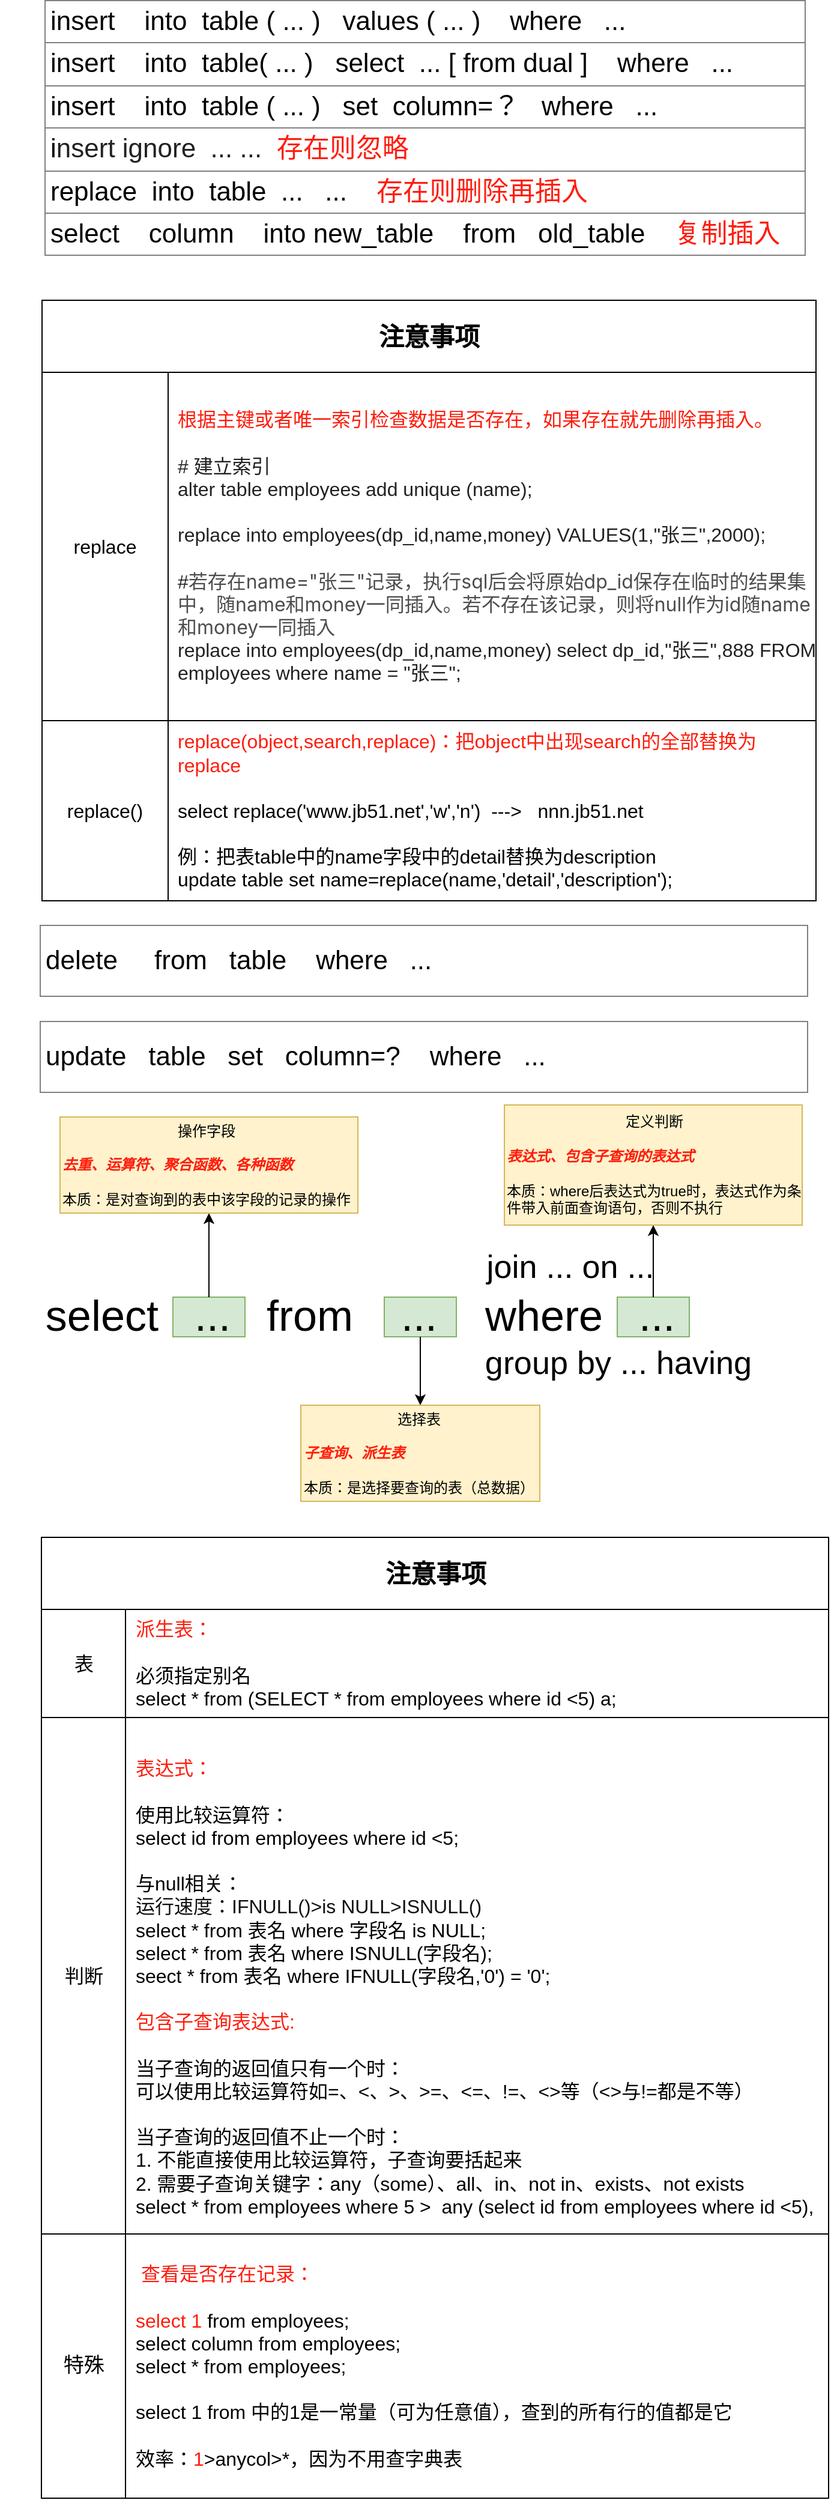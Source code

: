 <mxfile version="13.3.9" type="device"><diagram id="LqETwdudhamUh1wzmrYi" name="Page-1"><mxGraphModel dx="768" dy="2009" grid="1" gridSize="10" guides="1" tooltips="1" connect="1" arrows="1" fold="1" page="1" pageScale="1" pageWidth="827" pageHeight="1169" math="0" shadow="0"><root><mxCell id="0"/><mxCell id="1" parent="0"/><mxCell id="GZuF-bOFFw0pZbclXcoZ-13" value="" style="rounded=1;whiteSpace=wrap;html=1;arcSize=0;fillColor=#d5e8d4;strokeColor=#82b366;" parent="1" vertex="1"><mxGeometry x="194" y="200" width="60" height="33" as="geometry"/></mxCell><mxCell id="GZuF-bOFFw0pZbclXcoZ-19" value="" style="edgeStyle=orthogonalEdgeStyle;rounded=0;orthogonalLoop=1;jettySize=auto;html=1;" parent="1" source="GZuF-bOFFw0pZbclXcoZ-13" target="GZuF-bOFFw0pZbclXcoZ-18" edge="1"><mxGeometry relative="1" as="geometry"/></mxCell><mxCell id="GZuF-bOFFw0pZbclXcoZ-18" value="&lt;div style=&quot;text-align: center&quot;&gt;&lt;span&gt;操作字段&lt;/span&gt;&lt;/div&gt;&lt;b&gt;&lt;i&gt;&lt;font color=&quot;#ff1d0d&quot;&gt;&lt;br&gt;去重、运算符、聚合函数、各种函数&lt;br&gt;&lt;br&gt;&lt;/font&gt;&lt;/i&gt;&lt;/b&gt;&lt;div&gt;本质：是对查询到的表中该字段的记录的操作&lt;/div&gt;" style="rounded=1;whiteSpace=wrap;html=1;arcSize=0;fillColor=#fff2cc;strokeColor=#d6b656;align=left;" parent="1" vertex="1"><mxGeometry x="100" y="50" width="248" height="80" as="geometry"/></mxCell><mxCell id="GZuF-bOFFw0pZbclXcoZ-21" value="" style="rounded=1;whiteSpace=wrap;html=1;arcSize=0;fillColor=#d5e8d4;strokeColor=#82b366;" parent="1" vertex="1"><mxGeometry x="370" y="200" width="60" height="33" as="geometry"/></mxCell><mxCell id="GZuF-bOFFw0pZbclXcoZ-22" value="" style="edgeStyle=orthogonalEdgeStyle;rounded=0;orthogonalLoop=1;jettySize=auto;html=1;" parent="1" source="GZuF-bOFFw0pZbclXcoZ-21" target="GZuF-bOFFw0pZbclXcoZ-23" edge="1"><mxGeometry relative="1" as="geometry"><Array as="points"><mxPoint x="440" y="290"/><mxPoint x="440" y="290"/></Array></mxGeometry></mxCell><mxCell id="GZuF-bOFFw0pZbclXcoZ-23" value="&lt;div style=&quot;text-align: center&quot;&gt;&lt;span&gt;选择表&lt;/span&gt;&lt;/div&gt;&lt;br&gt;&lt;font style=&quot;font-size: 12px&quot; color=&quot;#ff1d0d&quot;&gt;&lt;b&gt;&lt;i&gt;子查询、派生表&lt;/i&gt;&lt;/b&gt;&lt;/font&gt;&lt;br&gt;&lt;br&gt;&lt;div&gt;本质：是选择要查询的表（总数据）&lt;/div&gt;" style="rounded=1;whiteSpace=wrap;html=1;arcSize=0;fillColor=#fff2cc;strokeColor=#d6b656;align=left;" parent="1" vertex="1"><mxGeometry x="300.5" y="290" width="199" height="80" as="geometry"/></mxCell><mxCell id="GZuF-bOFFw0pZbclXcoZ-24" value="" style="rounded=1;whiteSpace=wrap;html=1;arcSize=0;fillColor=#d5e8d4;strokeColor=#82b366;" parent="1" vertex="1"><mxGeometry x="564" y="200" width="60" height="33" as="geometry"/></mxCell><mxCell id="GZuF-bOFFw0pZbclXcoZ-25" value="" style="edgeStyle=orthogonalEdgeStyle;rounded=0;orthogonalLoop=1;jettySize=auto;html=1;" parent="1" source="GZuF-bOFFw0pZbclXcoZ-24" target="GZuF-bOFFw0pZbclXcoZ-26" edge="1"><mxGeometry relative="1" as="geometry"/></mxCell><mxCell id="GZuF-bOFFw0pZbclXcoZ-26" value="&lt;div style=&quot;text-align: center&quot;&gt;&lt;span&gt;定义判断&lt;/span&gt;&lt;/div&gt;&lt;div style=&quot;text-align: center&quot;&gt;&lt;br&gt;&lt;/div&gt;&lt;i&gt;&lt;b&gt;&lt;font color=&quot;#ff1d0d&quot;&gt;表达式、包含子查询的表达式&lt;/font&gt;&lt;/b&gt;&lt;/i&gt;&lt;br&gt;&lt;br&gt;&lt;div&gt;本质：where后表达式为true时，表达式作为条件带入前面查询语句，否则不执行&lt;/div&gt;" style="rounded=1;whiteSpace=wrap;html=1;arcSize=0;fillColor=#fff2cc;strokeColor=#d6b656;align=left;" parent="1" vertex="1"><mxGeometry x="470" y="40" width="248" height="100" as="geometry"/></mxCell><mxCell id="GZuF-bOFFw0pZbclXcoZ-1" value="&lt;font style=&quot;font-size: 36px&quot;&gt;select&amp;nbsp; &amp;nbsp;...&amp;nbsp; &amp;nbsp;from&amp;nbsp; &amp;nbsp; ...&amp;nbsp; &amp;nbsp; where&amp;nbsp; &amp;nbsp;...&lt;/font&gt;" style="text;html=1;strokeColor=none;fillColor=none;align=center;verticalAlign=middle;whiteSpace=wrap;rounded=0;" parent="1" vertex="1"><mxGeometry x="50" y="180" width="600" height="70" as="geometry"/></mxCell><mxCell id="GZuF-bOFFw0pZbclXcoZ-167" value="&lt;table border=&quot;1&quot; width=&quot;100%&quot; cellpadding=&quot;4&quot; style=&quot;width: 100% ; height: 100% ; border-collapse: collapse ; font-size: 22px&quot;&gt;&lt;tbody&gt;&lt;tr&gt;&lt;th&gt;&lt;font style=&quot;font-size: 22px&quot;&gt;&lt;span style=&quot;font-weight: 400&quot;&gt;insert&amp;nbsp; &amp;nbsp; into&amp;nbsp; table ( ... )&amp;nbsp; &amp;nbsp;values ( ... )&amp;nbsp; &amp;nbsp; where&amp;nbsp; &amp;nbsp;...&lt;/span&gt;&lt;br&gt;&lt;/font&gt;&lt;/th&gt;&lt;/tr&gt;&lt;tr&gt;&lt;td&gt;&lt;font style=&quot;font-size: 22px&quot;&gt;insert&amp;nbsp; &amp;nbsp; into&amp;nbsp; table( ... )&amp;nbsp; &amp;nbsp;select&amp;nbsp; ... [ from dual ]&amp;nbsp; &amp;nbsp; where&amp;nbsp; &amp;nbsp;...&lt;br&gt;&lt;/font&gt;&lt;/td&gt;&lt;/tr&gt;&lt;tr&gt;&lt;td&gt;&lt;font&gt;insert&amp;nbsp; &amp;nbsp; into&amp;nbsp; table ( ... )&amp;nbsp; &amp;nbsp;set&amp;nbsp;&amp;nbsp;column=？&amp;nbsp; &amp;nbsp;where&amp;nbsp; &amp;nbsp;...&lt;br&gt;&lt;/font&gt;&lt;/td&gt;&lt;/tr&gt;&lt;tr&gt;&lt;td&gt;i&lt;span style=&quot;font-family: &amp;#34;tahoma&amp;#34; , &amp;#34;arial&amp;#34; , &amp;#34;microsoft yahei&amp;#34; ; background-color: rgb(255 , 255 , 255)&quot;&gt;&lt;font color=&quot;#222222&quot;&gt;nsert ignore&amp;nbsp; ... ...&amp;nbsp;&amp;nbsp;&lt;/font&gt;&lt;font color=&quot;#ff1d0d&quot;&gt;存在则忽略&lt;/font&gt;&lt;/span&gt;&lt;br&gt;&lt;/td&gt;&lt;/tr&gt;&lt;tr&gt;&lt;td&gt;&lt;font&gt;replace&amp;nbsp; into&amp;nbsp; table&amp;nbsp; ...&amp;nbsp; &amp;nbsp;...&amp;nbsp; &amp;nbsp; &lt;font color=&quot;#ff1d0d&quot;&gt;存在则删除再插入&lt;/font&gt;&lt;br&gt;&lt;/font&gt;&lt;/td&gt;&lt;/tr&gt;&lt;tr&gt;&lt;td&gt;select&amp;nbsp; &amp;nbsp; column&amp;nbsp; &amp;nbsp; into new_table&amp;nbsp; &amp;nbsp; from&amp;nbsp; &amp;nbsp;old_table&amp;nbsp; &amp;nbsp;&amp;nbsp;&lt;font color=&quot;#ff1d0d&quot;&gt;复制插入&lt;/font&gt;&lt;br&gt;&lt;/td&gt;&lt;/tr&gt;&lt;/tbody&gt;&lt;/table&gt;" style="text;html=1;overflow=fill;fontSize=26;align=left;strokeWidth=3;" parent="1" vertex="1"><mxGeometry x="86.5" y="-880" width="633.5" height="213" as="geometry"/></mxCell><mxCell id="GZuF-bOFFw0pZbclXcoZ-179" value="&lt;table border=&quot;1&quot; width=&quot;100%&quot; cellpadding=&quot;4&quot; style=&quot;width: 100%; height: 100%; border-collapse: collapse; font-size: 22px;&quot;&gt;&lt;tbody style=&quot;font-size: 22px;&quot;&gt;&lt;tr style=&quot;font-size: 22px;&quot;&gt;&lt;th style=&quot;font-size: 22px;&quot;&gt;&lt;span style=&quot;font-size: 22px; font-weight: 400;&quot;&gt;update&amp;nbsp; &amp;nbsp;table&amp;nbsp; &amp;nbsp;set&amp;nbsp; &amp;nbsp;&lt;/span&gt;&lt;span style=&quot;font-weight: normal; font-size: 22px;&quot;&gt;column=?&lt;/span&gt;&lt;span style=&quot;font-size: 22px; font-weight: 400;&quot;&gt;&amp;nbsp;&amp;nbsp; &amp;nbsp;where&amp;nbsp; &amp;nbsp;...&lt;/span&gt;&lt;br style=&quot;font-size: 22px;&quot;&gt;&lt;/th&gt;&lt;/tr&gt;&lt;/tbody&gt;&lt;/table&gt;" style="text;html=1;strokeColor=none;fillColor=none;overflow=fill;fontSize=22;align=left;" parent="1" vertex="1"><mxGeometry x="83.25" y="-30" width="640" height="60" as="geometry"/></mxCell><mxCell id="GZuF-bOFFw0pZbclXcoZ-180" value="&lt;table border=&quot;1&quot; width=&quot;100%&quot; cellpadding=&quot;4&quot; style=&quot;width: 100%; height: 100%; border-collapse: collapse; font-size: 22px;&quot;&gt;&lt;tbody style=&quot;font-size: 22px;&quot;&gt;&lt;tr style=&quot;font-size: 22px;&quot;&gt;&lt;th style=&quot;font-size: 22px;&quot;&gt;&lt;span style=&quot;font-size: 22px; font-weight: 400;&quot;&gt;delete&amp;nbsp; &amp;nbsp; &amp;nbsp;from&amp;nbsp;&lt;/span&gt;&lt;span style=&quot;font-weight: normal; font-size: 22px;&quot;&gt;&lt;span style=&quot;font-size: 22px;&quot;&gt; &lt;/span&gt;&lt;span style=&quot;font-size: 22px;&quot;&gt;&amp;nbsp;&lt;/span&gt;table&lt;span style=&quot;font-size: 22px;&quot;&gt;&amp;nbsp;&lt;/span&gt;&lt;/span&gt;&lt;span style=&quot;font-size: 22px; font-weight: 400;&quot;&gt;&amp;nbsp; &amp;nbsp;&lt;/span&gt;&lt;span style=&quot;font-size: 22px; font-weight: 400;&quot;&gt;where&amp;nbsp; &amp;nbsp;...&lt;/span&gt;&lt;br style=&quot;font-size: 22px;&quot;&gt;&lt;/th&gt;&lt;/tr&gt;&lt;/tbody&gt;&lt;/table&gt;" style="text;html=1;strokeColor=none;fillColor=none;overflow=fill;fontSize=22;align=left;" parent="1" vertex="1"><mxGeometry x="83.25" y="-110" width="640" height="60" as="geometry"/></mxCell><mxCell id="GZuF-bOFFw0pZbclXcoZ-27" value="&lt;font style=&quot;font-size: 21px&quot;&gt;注意事项&lt;/font&gt;" style="shape=table;html=1;whiteSpace=wrap;startSize=60;container=1;collapsible=0;childLayout=tableLayout;fixedRows=1;rowLines=0;fontStyle=1;align=center;fontSize=16;columnLines=1;resizeLast=0;arcSize=15;resizeLastRow=0;fillOpacity=100;" parent="1" vertex="1"><mxGeometry x="84.5" y="400" width="655.5" height="800" as="geometry"/></mxCell><mxCell id="GZuF-bOFFw0pZbclXcoZ-28" value="" style="shape=partialRectangle;html=1;whiteSpace=wrap;collapsible=0;dropTarget=0;pointerEvents=0;fillColor=none;top=0;left=0;bottom=1;right=0;points=[[0,0.5],[1,0.5]];portConstraint=eastwest;" parent="GZuF-bOFFw0pZbclXcoZ-27" vertex="1"><mxGeometry y="60" width="655.5" height="90" as="geometry"/></mxCell><mxCell id="GZuF-bOFFw0pZbclXcoZ-107" value="&lt;font style=&quot;font-size: 16px&quot;&gt;表&lt;/font&gt;" style="shape=partialRectangle;html=1;whiteSpace=wrap;connectable=0;fillColor=none;top=0;left=0;bottom=0;right=0;overflow=hidden;" parent="GZuF-bOFFw0pZbclXcoZ-28" vertex="1"><mxGeometry width="70" height="90" as="geometry"/></mxCell><mxCell id="GZuF-bOFFw0pZbclXcoZ-30" value="&lt;font style=&quot;font-size: 16px&quot;&gt;&lt;font color=&quot;#ff1d0d&quot; style=&quot;font-size: 16px&quot;&gt;派生表：&lt;/font&gt;&lt;br&gt;&lt;br&gt;必须指定别名&lt;br&gt;select * from (SELECT * from employees where id &amp;lt;5) a;&lt;/font&gt;" style="shape=partialRectangle;html=1;whiteSpace=wrap;connectable=0;fillColor=none;top=0;left=0;bottom=0;right=0;align=left;spacingLeft=6;overflow=hidden;" parent="GZuF-bOFFw0pZbclXcoZ-28" vertex="1"><mxGeometry x="70" width="586" height="90" as="geometry"/></mxCell><mxCell id="GZuF-bOFFw0pZbclXcoZ-101" style="shape=partialRectangle;html=1;whiteSpace=wrap;collapsible=0;dropTarget=0;pointerEvents=0;fillColor=none;top=0;left=0;bottom=1;right=0;points=[[0,0.5],[1,0.5]];portConstraint=eastwest;" parent="GZuF-bOFFw0pZbclXcoZ-27" vertex="1"><mxGeometry y="150" width="655.5" height="430" as="geometry"/></mxCell><mxCell id="GZuF-bOFFw0pZbclXcoZ-109" value="&lt;font style=&quot;font-size: 16px&quot;&gt;判断&lt;/font&gt;" style="shape=partialRectangle;html=1;whiteSpace=wrap;connectable=0;fillColor=none;top=0;left=0;bottom=0;right=0;overflow=hidden;" parent="GZuF-bOFFw0pZbclXcoZ-101" vertex="1"><mxGeometry width="70" height="430" as="geometry"/></mxCell><mxCell id="GZuF-bOFFw0pZbclXcoZ-103" value="&lt;font style=&quot;font-size: 16px&quot;&gt;&lt;font color=&quot;#ff1d0d&quot; style=&quot;font-size: 16px&quot;&gt;&lt;br&gt;表达式：&lt;/font&gt;&lt;br&gt;&lt;br&gt;使用比较运算符：&lt;br&gt;select id from employees where id &amp;lt;5;&lt;br&gt;&lt;br&gt;与null相关：&lt;br&gt;&lt;font style=&quot;font-size: 16px&quot;&gt;&lt;span style=&quot;box-sizing: border-box ; color: rgb(17 , 17 , 17) ; font-family: &amp;#34;texgyreadventor&amp;#34; , &amp;#34;century gothic&amp;#34; , &amp;#34;didact gothic&amp;#34; , &amp;#34;yu gothic&amp;#34; , sans-serif ; text-align: justify&quot;&gt;&lt;span class=&quot;md-plain&quot; style=&quot;box-sizing: border-box&quot;&gt;运行速度：IFNULL()&amp;gt;is NULL&amp;gt;ISNULL()&lt;/span&gt;&lt;/span&gt;&lt;/font&gt;&lt;br&gt;select * from 表名 where 字段名 is NULL;&lt;br&gt;select * from 表名 where ISNULL(字段名);&lt;br&gt;seect * from 表名 where IFNULL(字段名,'0') = '0';&lt;br&gt;&lt;br&gt;&lt;font color=&quot;#ff1d0d&quot; style=&quot;font-size: 16px&quot;&gt;包含子查询表达式:&lt;/font&gt;&lt;br&gt;&lt;br&gt;当子查询的返回值只有一个时：&lt;br&gt;可以使用比较运算符如=、&amp;lt;、&amp;gt;、&amp;gt;=、&amp;lt;=、!=、&amp;lt;&amp;gt;等（&amp;lt;&amp;gt;与!=都是不等）&lt;br&gt;&lt;br&gt;当子查询的返回值不止一个时：&lt;br&gt;1. 不能直接使用比较运算符，子查询要括起来&lt;br&gt;2. 需要子查询关键字：any（some）、all、in、not in、exists、not&amp;nbsp;exists&lt;br&gt;select * from employees where 5 &amp;gt;&amp;nbsp; any (select id from employees where id &amp;lt;5),&lt;/font&gt;" style="shape=partialRectangle;html=1;whiteSpace=wrap;connectable=0;fillColor=none;top=0;left=0;bottom=0;right=0;align=left;spacingLeft=6;overflow=hidden;" parent="GZuF-bOFFw0pZbclXcoZ-101" vertex="1"><mxGeometry x="70" width="586" height="430" as="geometry"/></mxCell><mxCell id="GZuF-bOFFw0pZbclXcoZ-181" style="shape=partialRectangle;html=1;whiteSpace=wrap;collapsible=0;dropTarget=0;pointerEvents=0;fillColor=none;top=0;left=0;bottom=1;right=0;points=[[0,0.5],[1,0.5]];portConstraint=eastwest;" parent="GZuF-bOFFw0pZbclXcoZ-27" vertex="1"><mxGeometry y="580" width="655.5" height="220" as="geometry"/></mxCell><mxCell id="GZuF-bOFFw0pZbclXcoZ-182" value="&lt;font style=&quot;font-size: 17px&quot;&gt;特殊&lt;/font&gt;" style="shape=partialRectangle;html=1;whiteSpace=wrap;connectable=0;fillColor=none;top=0;left=0;bottom=0;right=0;overflow=hidden;" parent="GZuF-bOFFw0pZbclXcoZ-181" vertex="1"><mxGeometry width="70" height="220" as="geometry"/></mxCell><mxCell id="GZuF-bOFFw0pZbclXcoZ-183" value="&lt;div style=&quot;font-size: 16px&quot;&gt;&lt;font color=&quot;#ff1d0d&quot; style=&quot;font-size: 16px&quot;&gt;&amp;nbsp;查看是否存在记录：&lt;/font&gt;&lt;/div&gt;&lt;div style=&quot;font-size: 16px&quot;&gt;&lt;font style=&quot;font-size: 16px&quot;&gt;&lt;br&gt;&lt;/font&gt;&lt;/div&gt;&lt;div style=&quot;font-size: 16px&quot;&gt;&lt;font style=&quot;font-size: 16px&quot;&gt;&lt;font color=&quot;#ff1d0d&quot; style=&quot;font-size: 16px&quot;&gt;select 1&lt;/font&gt; from employees;&lt;/font&gt;&lt;/div&gt;&lt;div style=&quot;font-size: 16px&quot;&gt;&lt;font style=&quot;font-size: 16px&quot;&gt;select&amp;nbsp;column from employees;&lt;/font&gt;&lt;/div&gt;&lt;div style=&quot;font-size: 16px&quot;&gt;&lt;font style=&quot;font-size: 16px&quot;&gt;select * from employees;&lt;/font&gt;&lt;/div&gt;&lt;div style=&quot;font-size: 16px&quot;&gt;&lt;font style=&quot;font-size: 16px&quot;&gt;&lt;br&gt;&lt;/font&gt;&lt;/div&gt;&lt;div style=&quot;font-size: 16px&quot;&gt;&lt;div&gt;&lt;font style=&quot;font-size: 16px&quot;&gt;select 1 from 中的1是一常量（可为任意值），查到的所有行的值都是它&lt;/font&gt;&lt;/div&gt;&lt;div&gt;&lt;font style=&quot;font-size: 16px&quot;&gt;&lt;br&gt;&lt;/font&gt;&lt;/div&gt;&lt;div&gt;&lt;font style=&quot;font-size: 16px&quot;&gt;效率：&lt;font color=&quot;#ff1d0d&quot; style=&quot;font-size: 16px&quot;&gt;1&lt;/font&gt;&amp;gt;anycol&amp;gt;*，因为不用查字典表&lt;/font&gt;&lt;/div&gt;&lt;/div&gt;" style="shape=partialRectangle;html=1;whiteSpace=wrap;connectable=0;fillColor=none;top=0;left=0;bottom=0;right=0;align=left;spacingLeft=6;overflow=hidden;" parent="GZuF-bOFFw0pZbclXcoZ-181" vertex="1"><mxGeometry x="70" width="586" height="220" as="geometry"/></mxCell><mxCell id="queoFzXOeJhfiTyC-tn1-11" value="&lt;font style=&quot;font-size: 21px&quot;&gt;注意事项&lt;/font&gt;" style="shape=table;html=1;whiteSpace=wrap;startSize=60;container=1;collapsible=0;childLayout=tableLayout;fixedRows=1;rowLines=0;fontStyle=1;align=center;fontSize=16;columnLines=1;resizeLast=0;arcSize=15;resizeLastRow=0;fillOpacity=100;" parent="1" vertex="1"><mxGeometry x="85" y="-630" width="644.5" height="500" as="geometry"/></mxCell><mxCell id="queoFzXOeJhfiTyC-tn1-12" value="" style="shape=partialRectangle;html=1;whiteSpace=wrap;collapsible=0;dropTarget=0;pointerEvents=0;fillColor=none;top=0;left=0;bottom=1;right=0;points=[[0,0.5],[1,0.5]];portConstraint=eastwest;" parent="queoFzXOeJhfiTyC-tn1-11" vertex="1"><mxGeometry y="60" width="644.5" height="290" as="geometry"/></mxCell><mxCell id="queoFzXOeJhfiTyC-tn1-13" value="&lt;span style=&quot;text-align: left&quot;&gt;&lt;font style=&quot;font-size: 16px&quot;&gt;replace&lt;/font&gt;&lt;/span&gt;" style="shape=partialRectangle;html=1;whiteSpace=wrap;connectable=0;fillColor=none;top=0;left=0;bottom=0;right=0;overflow=hidden;fontSize=15;" parent="queoFzXOeJhfiTyC-tn1-12" vertex="1"><mxGeometry width="105" height="290" as="geometry"/></mxCell><mxCell id="queoFzXOeJhfiTyC-tn1-14" value="&lt;font style=&quot;font-size: 16px&quot;&gt;&lt;span style=&quot;background-color: rgb(255 , 255 , 255)&quot;&gt;&lt;font face=&quot;tahoma, arial, microsoft yahei&quot; color=&quot;#ff1d0d&quot; style=&quot;font-size: 16px&quot;&gt;&lt;br&gt;根据主键或者唯一索引检查数据是否存在，如果存在就先删除再插入。&lt;/font&gt;&lt;br&gt;&lt;div&gt;&lt;font color=&quot;#222222&quot; face=&quot;tahoma, arial, microsoft yahei&quot; style=&quot;font-size: 16px&quot;&gt;&lt;br&gt;&lt;/font&gt;&lt;/div&gt;&lt;div&gt;&lt;font color=&quot;#222222&quot; face=&quot;tahoma, arial, microsoft yahei&quot; style=&quot;font-size: 16px&quot;&gt;# 建立索引&lt;/font&gt;&lt;/div&gt;&lt;div&gt;&lt;div&gt;&lt;font color=&quot;#222222&quot; face=&quot;tahoma, arial, microsoft yahei&quot; style=&quot;font-size: 16px&quot;&gt;alter table employees add unique (name);&lt;/font&gt;&lt;/div&gt;&lt;div&gt;&lt;font color=&quot;#222222&quot; face=&quot;tahoma, arial, microsoft yahei&quot; style=&quot;font-size: 16px&quot;&gt;&lt;br&gt;&lt;/font&gt;&lt;/div&gt;&lt;div&gt;&lt;font color=&quot;#222222&quot; face=&quot;tahoma, arial, microsoft yahei&quot; style=&quot;font-size: 16px&quot;&gt;replace into employees(dp_id,name,money) VALUES(1,&quot;张三&quot;,2000);&lt;/font&gt;&lt;/div&gt;&lt;/div&gt;&lt;div&gt;&lt;br&gt;&lt;/div&gt;&lt;/span&gt;&lt;span style=&quot;background-color: rgb(255 , 255 , 255)&quot;&gt;&lt;font color=&quot;#222222&quot; face=&quot;tahoma, arial, microsoft yahei&quot; style=&quot;font-size: 16px&quot;&gt;#&lt;/font&gt;&lt;/span&gt;&lt;span style=&quot;color: rgb(77 , 77 , 77) ; font-family: &amp;#34;microsoft yahei&amp;#34; , &amp;#34;sf pro display&amp;#34; , &amp;#34;roboto&amp;#34; , &amp;#34;noto&amp;#34; , &amp;#34;arial&amp;#34; , &amp;#34;pingfang sc&amp;#34; , sans-serif ; background-color: rgb(255 , 255 , 255)&quot;&gt;若存在name=&quot;张三&quot;记录，执行sql后会将原始dp_id保存在临时的结果集中，随name和money一同插入。若不存在该记录，则将null作为id随name和money一同插入&lt;/span&gt;&lt;/font&gt;&lt;span style=&quot;background-color: rgb(255 , 255 , 255) ; font-size: 16px&quot;&gt;&lt;div&gt;&lt;font color=&quot;#222222&quot; face=&quot;tahoma, arial, microsoft yahei&quot; style=&quot;font-size: 16px&quot;&gt;&lt;div&gt;replace into employees(dp_id,name,money) select dp_id,&quot;张三&quot;,888 FROM employees where name = &quot;张三&quot;;&lt;/div&gt;&lt;/font&gt;&lt;/div&gt;&lt;br&gt;&lt;/span&gt;" style="shape=partialRectangle;html=1;whiteSpace=wrap;connectable=0;fillColor=none;top=0;left=0;bottom=0;right=0;align=left;spacingLeft=6;overflow=hidden;" parent="queoFzXOeJhfiTyC-tn1-12" vertex="1"><mxGeometry x="105" width="540" height="290" as="geometry"/></mxCell><mxCell id="queoFzXOeJhfiTyC-tn1-24" style="shape=partialRectangle;html=1;whiteSpace=wrap;collapsible=0;dropTarget=0;pointerEvents=0;fillColor=none;top=0;left=0;bottom=1;right=0;points=[[0,0.5],[1,0.5]];portConstraint=eastwest;" parent="queoFzXOeJhfiTyC-tn1-11" vertex="1"><mxGeometry y="350" width="644.5" height="150" as="geometry"/></mxCell><mxCell id="queoFzXOeJhfiTyC-tn1-25" value="&lt;font style=&quot;font-size: 16px&quot;&gt;replace()&lt;/font&gt;" style="shape=partialRectangle;html=1;whiteSpace=wrap;connectable=0;fillColor=none;top=0;left=0;bottom=0;right=0;overflow=hidden;fontSize=15;" parent="queoFzXOeJhfiTyC-tn1-24" vertex="1"><mxGeometry width="105" height="150" as="geometry"/></mxCell><mxCell id="queoFzXOeJhfiTyC-tn1-26" value="&lt;div style=&quot;font-size: 16px&quot;&gt;&lt;font style=&quot;font-size: 16px&quot; color=&quot;#ff1d0d&quot;&gt;replace(object,search,replace)：&lt;/font&gt;&lt;span style=&quot;color: rgb(255 , 29 , 13)&quot;&gt;把object中出现search的全部替换为replace&lt;/span&gt;&lt;/div&gt;&lt;div style=&quot;font-size: 16px&quot;&gt;&lt;font style=&quot;font-size: 16px&quot; color=&quot;#ff1d0d&quot;&gt;&lt;br&gt;&lt;/font&gt;&lt;/div&gt;&lt;div style=&quot;font-size: 16px&quot;&gt;&lt;font style=&quot;font-size: 16px&quot;&gt;select replace('www.jb51.net','w','n')&amp;nbsp; ---&amp;gt;&amp;nbsp; &amp;nbsp;nnn.jb51.net&lt;/font&gt;&lt;/div&gt;&lt;div style=&quot;font-size: 16px&quot;&gt;&lt;font style=&quot;font-size: 16px&quot;&gt;&lt;br&gt;&lt;/font&gt;&lt;/div&gt;&lt;div style=&quot;font-size: 16px&quot;&gt;&lt;font style=&quot;font-size: 16px&quot;&gt;例：把表table中的name字段中的detail替换为description&lt;/font&gt;&lt;/div&gt;&lt;div style=&quot;font-size: 16px&quot;&gt;&lt;font style=&quot;font-size: 16px&quot;&gt;update table set name=replace(name,'detail','description');&lt;/font&gt;&lt;/div&gt;" style="shape=partialRectangle;html=1;whiteSpace=wrap;connectable=0;fillColor=none;top=0;left=0;bottom=0;right=0;align=left;spacingLeft=6;overflow=hidden;" parent="queoFzXOeJhfiTyC-tn1-24" vertex="1"><mxGeometry x="105" width="540" height="150" as="geometry"/></mxCell><mxCell id="2h2UwG7OW9Jb-SsPU4Pz-1" value="&lt;span style=&quot;font-size: 27px&quot;&gt;join ... on ...&lt;/span&gt;" style="text;html=1;strokeColor=none;fillColor=none;align=center;verticalAlign=middle;whiteSpace=wrap;rounded=0;" vertex="1" parent="1"><mxGeometry x="410" y="140" width="230" height="70" as="geometry"/></mxCell><mxCell id="2h2UwG7OW9Jb-SsPU4Pz-2" value="&lt;font style=&quot;font-size: 27px&quot;&gt;group by ... having&lt;/font&gt;" style="text;html=1;strokeColor=none;fillColor=none;align=center;verticalAlign=middle;whiteSpace=wrap;rounded=0;" vertex="1" parent="1"><mxGeometry x="450" y="220" width="230" height="70" as="geometry"/></mxCell></root></mxGraphModel></diagram></mxfile>